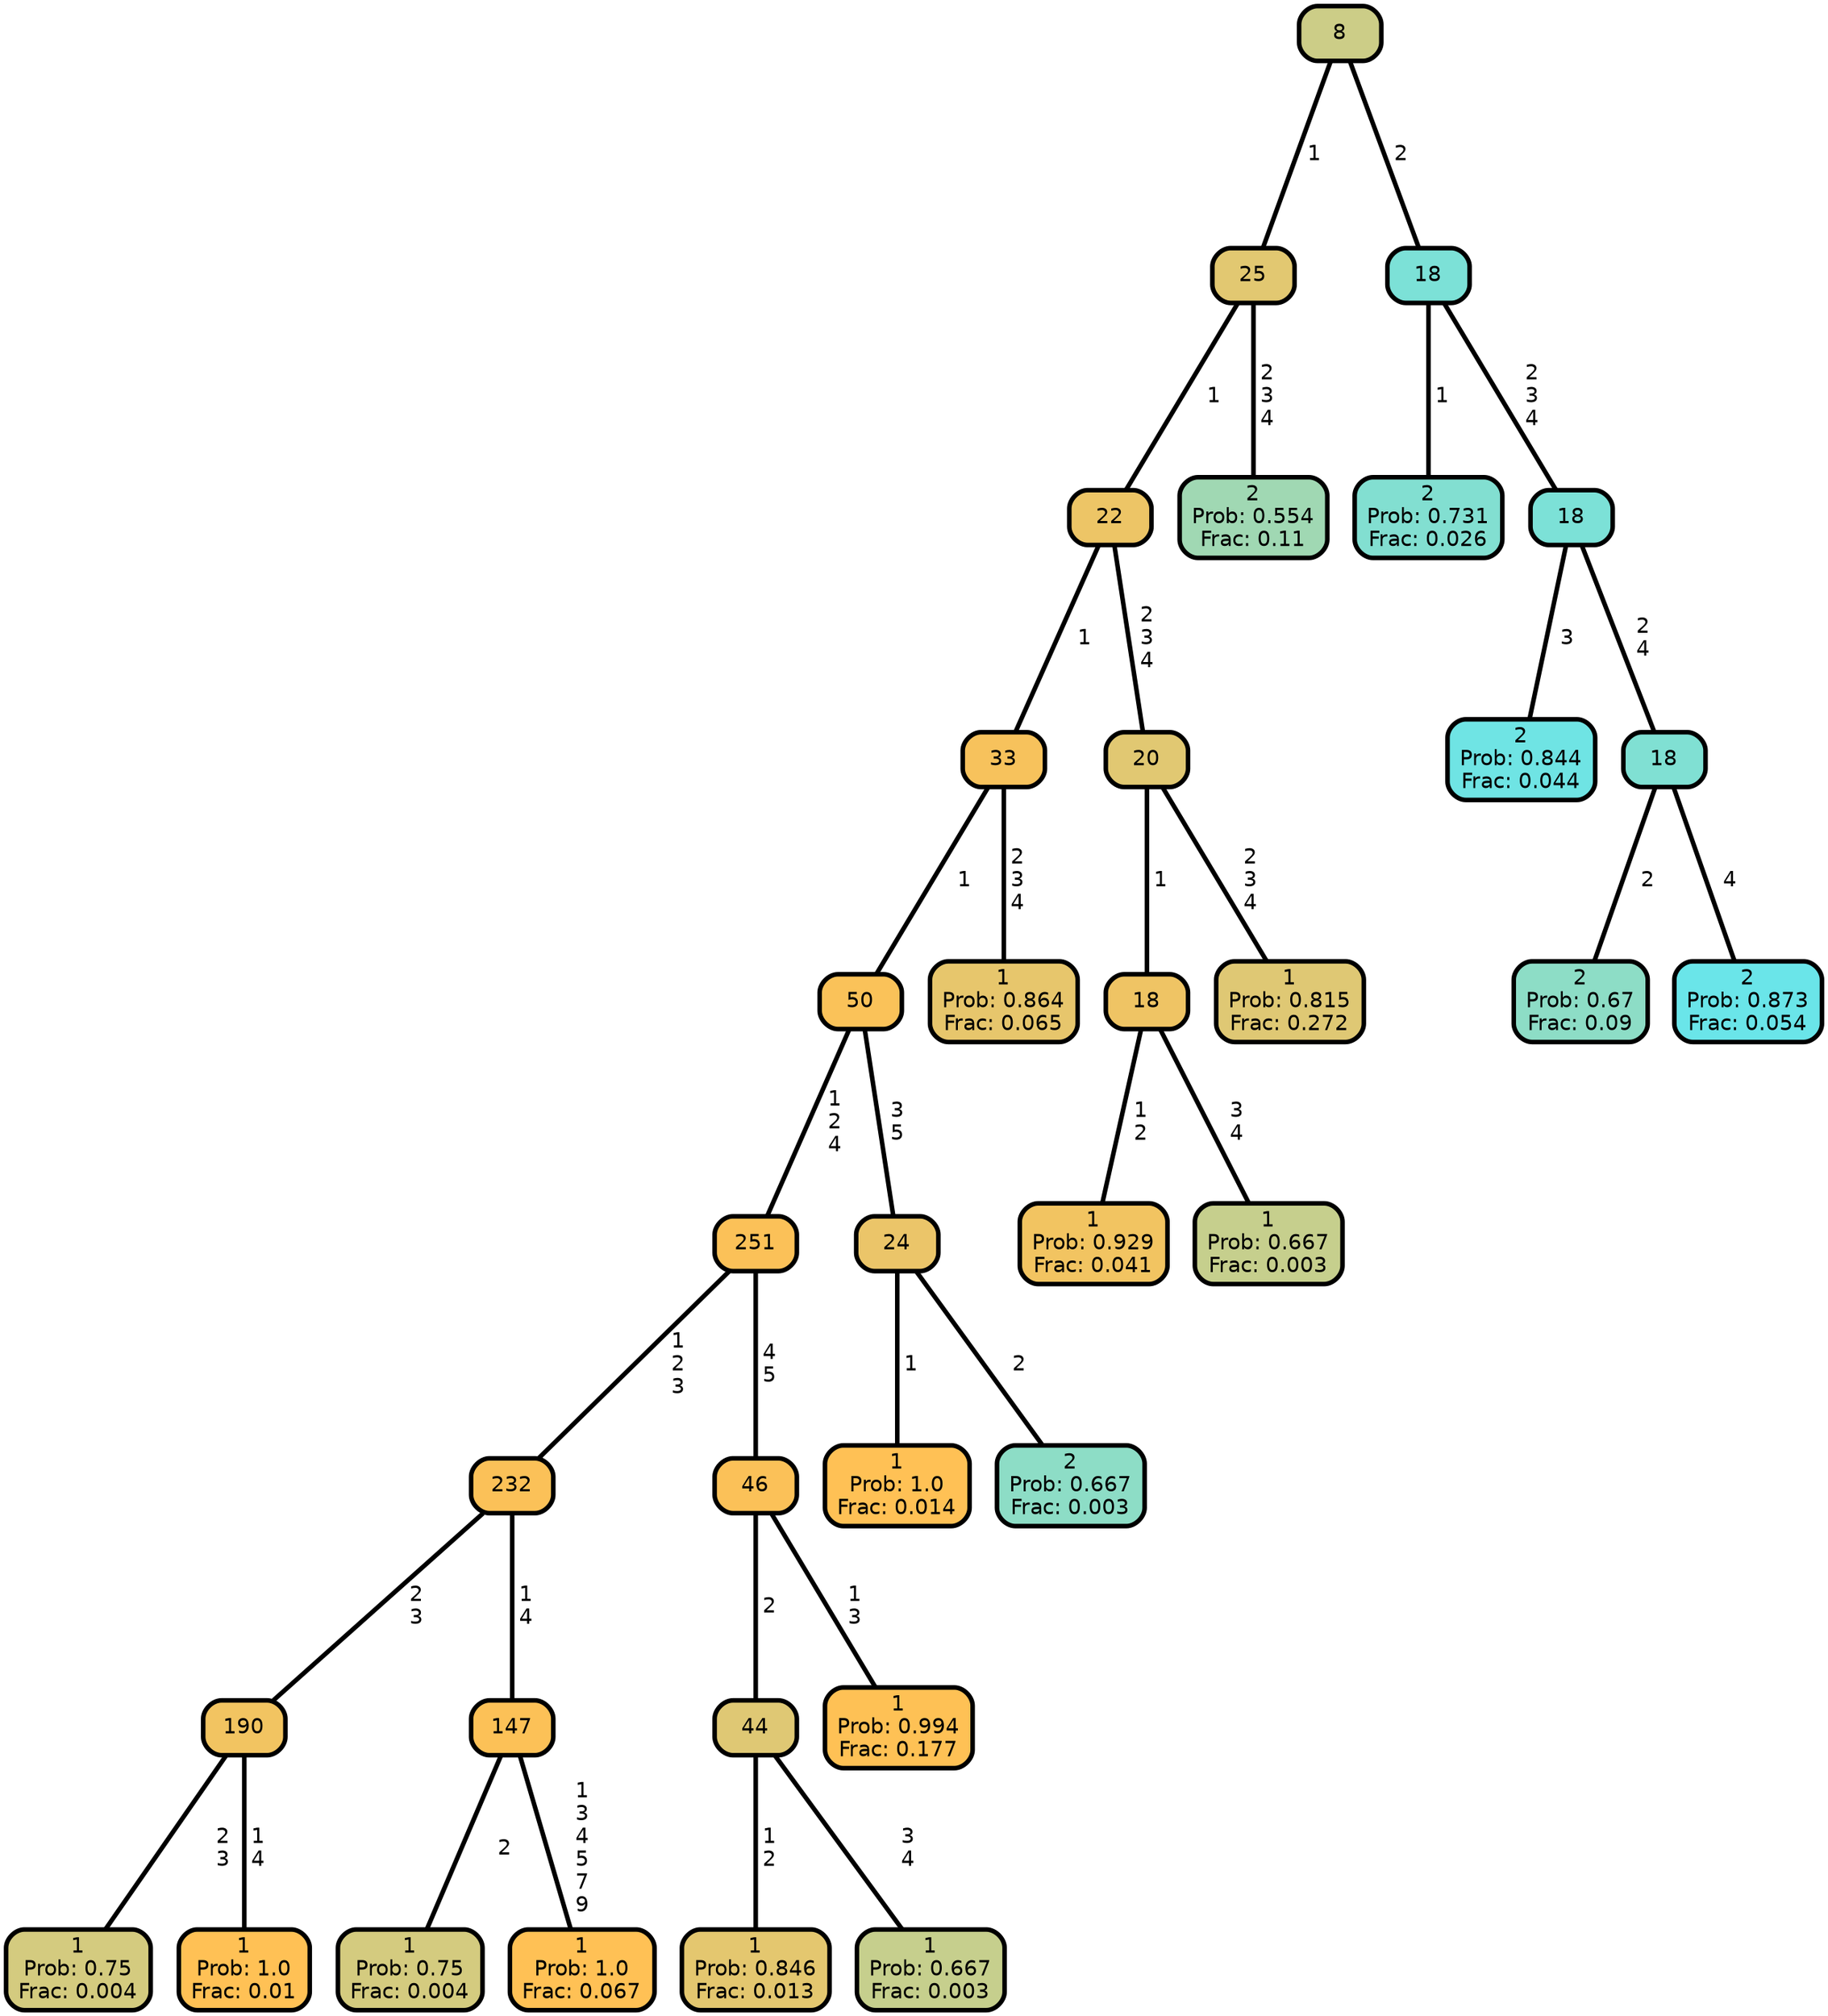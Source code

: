 graph Tree {
node [shape=box, style="filled, rounded",color="black",penwidth="3",fontcolor="black",                 fontname=helvetica] ;
graph [ranksep="0 equally", splines=straight,                 bgcolor=transparent, dpi=200] ;
edge [fontname=helvetica, color=black] ;
0 [label="1
Prob: 0.75
Frac: 0.004", fillcolor="#d4cb7f"] ;
1 [label="190", fillcolor="#f2c461"] ;
2 [label="1
Prob: 1.0
Frac: 0.01", fillcolor="#ffc155"] ;
3 [label="232", fillcolor="#fbc158"] ;
4 [label="1
Prob: 0.75
Frac: 0.004", fillcolor="#d4cb7f"] ;
5 [label="147", fillcolor="#fcc157"] ;
6 [label="1
Prob: 1.0
Frac: 0.067", fillcolor="#ffc155"] ;
7 [label="251", fillcolor="#fbc158"] ;
8 [label="1
Prob: 0.846
Frac: 0.013", fillcolor="#e4c76f"] ;
9 [label="44", fillcolor="#dfc874"] ;
10 [label="1
Prob: 0.667
Frac: 0.003", fillcolor="#c6cf8d"] ;
11 [label="46", fillcolor="#fbc158"] ;
12 [label="1
Prob: 0.994
Frac: 0.177", fillcolor="#fec155"] ;
13 [label="50", fillcolor="#fac259"] ;
14 [label="1
Prob: 1.0
Frac: 0.014", fillcolor="#ffc155"] ;
15 [label="24", fillcolor="#ebc569"] ;
16 [label="2
Prob: 0.667
Frac: 0.003", fillcolor="#8dddc6"] ;
17 [label="33", fillcolor="#f7c25c"] ;
18 [label="1
Prob: 0.864
Frac: 0.065", fillcolor="#e7c66c"] ;
19 [label="22", fillcolor="#edc566"] ;
20 [label="1
Prob: 0.929
Frac: 0.041", fillcolor="#f2c461"] ;
21 [label="18", fillcolor="#efc464"] ;
22 [label="1
Prob: 0.667
Frac: 0.003", fillcolor="#c6cf8d"] ;
23 [label="20", fillcolor="#e1c872"] ;
24 [label="1
Prob: 0.815
Frac: 0.272", fillcolor="#dfc874"] ;
25 [label="25", fillcolor="#e2c871"] ;
26 [label="2
Prob: 0.554
Frac: 0.11", fillcolor="#a0d8b3"] ;
27 [label="8", fillcolor="#cccd87"] ;
28 [label="2
Prob: 0.731
Frac: 0.026", fillcolor="#82dfd1"] ;
29 [label="18", fillcolor="#7ce1d7"] ;
30 [label="2
Prob: 0.844
Frac: 0.044", fillcolor="#6fe4e4"] ;
31 [label="18", fillcolor="#7ce1d7"] ;
32 [label="2
Prob: 0.67
Frac: 0.09", fillcolor="#8dddc6"] ;
33 [label="18", fillcolor="#80e0d3"] ;
34 [label="2
Prob: 0.873
Frac: 0.054", fillcolor="#6ae5e9"] ;
1 -- 0 [label=" 2\n 3",penwidth=3] ;
1 -- 2 [label=" 1\n 4",penwidth=3] ;
3 -- 1 [label=" 2\n 3",penwidth=3] ;
3 -- 5 [label=" 1\n 4",penwidth=3] ;
5 -- 4 [label=" 2",penwidth=3] ;
5 -- 6 [label=" 1\n 3\n 4\n 5\n 7\n 9",penwidth=3] ;
7 -- 3 [label=" 1\n 2\n 3",penwidth=3] ;
7 -- 11 [label=" 4\n 5",penwidth=3] ;
9 -- 8 [label=" 1\n 2",penwidth=3] ;
9 -- 10 [label=" 3\n 4",penwidth=3] ;
11 -- 9 [label=" 2",penwidth=3] ;
11 -- 12 [label=" 1\n 3",penwidth=3] ;
13 -- 7 [label=" 1\n 2\n 4",penwidth=3] ;
13 -- 15 [label=" 3\n 5",penwidth=3] ;
15 -- 14 [label=" 1",penwidth=3] ;
15 -- 16 [label=" 2",penwidth=3] ;
17 -- 13 [label=" 1",penwidth=3] ;
17 -- 18 [label=" 2\n 3\n 4",penwidth=3] ;
19 -- 17 [label=" 1",penwidth=3] ;
19 -- 23 [label=" 2\n 3\n 4",penwidth=3] ;
21 -- 20 [label=" 1\n 2",penwidth=3] ;
21 -- 22 [label=" 3\n 4",penwidth=3] ;
23 -- 21 [label=" 1",penwidth=3] ;
23 -- 24 [label=" 2\n 3\n 4",penwidth=3] ;
25 -- 19 [label=" 1",penwidth=3] ;
25 -- 26 [label=" 2\n 3\n 4",penwidth=3] ;
27 -- 25 [label=" 1",penwidth=3] ;
27 -- 29 [label=" 2",penwidth=3] ;
29 -- 28 [label=" 1",penwidth=3] ;
29 -- 31 [label=" 2\n 3\n 4",penwidth=3] ;
31 -- 30 [label=" 3",penwidth=3] ;
31 -- 33 [label=" 2\n 4",penwidth=3] ;
33 -- 32 [label=" 2",penwidth=3] ;
33 -- 34 [label=" 4",penwidth=3] ;
{rank = same;}}